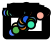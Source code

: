 <?xml version="1.0"?>
<!DOCTYPE ipe SYSTEM "ipe.dtd">
<ipe version="70218">
<ipestyle name="alpha-values">
<opacity name="255" value="1"/>
</ipestyle>
<ipestyle name="paper-size">
<layout paper="1000 1000" origin="0 0" frame="1000 1000"/>
</ipestyle>
<ipestyle name="marks">
<symbol name="mark/disk(sx)" transformations="translations">
<path fill="sym-stroke">
0.6 0 0 0.6 0 0 e
</path>
</symbol>
<symbol name="mark/fdisk(sfx)" transformations="translations">
<group>
<path fill="sym-fill">
0.5 0 0 0.5 0 0 e
</path>
<path fill="sym-stroke" fillrule="eofill">
0.6 0 0 0.6 0 0 e
0.4 0 0 0.4 0 0 e
</path>
</group>
</symbol>
</ipestyle>
<page>
<layer name="alpha"/>
<path layer="alpha" stroke="0" pen="3" opacity="255" stroke-opacity="opaque">
-0.0753138 0.736402 m
13.9247 0.736402 l
13.9247 8.80335 l
-0.0753138 8.80335 l
-0.0753138 0.736402 l
h
</path>
<path stroke="0" pen="3" opacity="255" stroke-opacity="opaque">
6.89945 10.9033 m
6.89945 11.4033 l
</path>
<path stroke="0" pen="3" opacity="255" stroke-opacity="opaque">
6.89945 10.9033 m
6.89945 11.4033 l
</path>
<path stroke="0" pen="3" opacity="255" stroke-opacity="opaque">
12.8478 9.10335 m
13.9247 9.10335 l
</path>
<path stroke="0" pen="3" opacity="255" stroke-opacity="opaque">
12.8478 8.80335 m
12.8478 9.10335 l
</path>
<path stroke="0" pen="3" opacity="255" stroke-opacity="opaque">
13.9247 8.80335 m
13.9247 9.10335 l
</path>
<path stroke="0" pen="3" opacity="255" stroke-opacity="opaque">
6.89945 10.9033 m
6.89945 11.4033 l
</path>
<path stroke="0" pen="3" opacity="255" stroke-opacity="opaque">
6.89945 10.9033 m
6.89945 11.4033 l
</path>
<path stroke="0" pen="3" opacity="255" stroke-opacity="opaque">
6.89945 10.9033 m
6.89945 11.4033 l
</path>
<path stroke="0" pen="3" opacity="255" stroke-opacity="opaque">
6.89945 10.9033 m
6.89945 11.4033 l
</path>
<path stroke="0" pen="3" opacity="255" stroke-opacity="opaque">
6.89945 10.9033 m
6.89945 11.4033 l
</path>
<path stroke="0" pen="3" opacity="255" stroke-opacity="opaque">
9.61699 9.10335 m
10.6939 9.10335 l
</path>
<path stroke="0" pen="3" opacity="255" stroke-opacity="opaque">
9.61699 8.80335 m
9.61699 9.10335 l
</path>
<path stroke="0" pen="3" opacity="255" stroke-opacity="opaque">
10.6939 8.80335 m
10.6939 9.10335 l
</path>
<path stroke="0" pen="3" opacity="255" stroke-opacity="opaque">
6.89945 10.9033 m
6.89945 11.4033 l
</path>
<path stroke="0" pen="3" opacity="255" stroke-opacity="opaque">
11.7708 9.40335 m
10.1555 9.40335 l
</path>
<path stroke="0" pen="3" opacity="255" stroke-opacity="opaque">
11.7708 8.80335 m
11.7708 9.40335 l
</path>
<path stroke="0" pen="3" opacity="255" stroke-opacity="opaque">
10.1555 9.10335 m
10.1555 9.40335 l
</path>
<path stroke="0" pen="3" opacity="255" stroke-opacity="opaque">
6.89945 10.9033 m
6.89945 11.4033 l
</path>
<path stroke="0" pen="3" opacity="255" stroke-opacity="opaque">
8.54007 9.70335 m
10.9631 9.70335 l
</path>
<path stroke="0" pen="3" opacity="255" stroke-opacity="opaque">
8.54007 8.80335 m
8.54007 9.70335 l
</path>
<path stroke="0" pen="3" opacity="255" stroke-opacity="opaque">
10.9631 9.40335 m
10.9631 9.70335 l
</path>
<path stroke="0" pen="3" opacity="255" stroke-opacity="opaque">
6.89945 10.9033 m
6.89945 11.4033 l
</path>
<path stroke="0" pen="3" opacity="255" stroke-opacity="opaque">
13.3862 10.0033 m
9.75161 10.0033 l
</path>
<path stroke="0" pen="3" opacity="255" stroke-opacity="opaque">
13.3862 9.10335 m
13.3862 10.0033 l
</path>
<path stroke="0" pen="3" opacity="255" stroke-opacity="opaque">
9.75161 9.70335 m
9.75161 10.0033 l
</path>
<path stroke="0" pen="3" opacity="255" stroke-opacity="opaque">
6.89945 10.9033 m
6.89945 11.4033 l
</path>
<path stroke="0" pen="3" opacity="255" stroke-opacity="opaque">
6.89945 10.9033 m
6.89945 11.4033 l
</path>
<path stroke="0" pen="3" opacity="255" stroke-opacity="opaque">
6.89945 10.9033 m
6.89945 11.4033 l
</path>
<path stroke="0" pen="3" opacity="255" stroke-opacity="opaque">
6.89945 10.9033 m
6.89945 11.4033 l
</path>
<path stroke="0" pen="3" opacity="255" stroke-opacity="opaque">
7.46315 9.10335 m
6.38622 9.10335 l
</path>
<path stroke="0" pen="3" opacity="255" stroke-opacity="opaque">
7.46315 8.80335 m
7.46315 9.10335 l
</path>
<path stroke="0" pen="3" opacity="255" stroke-opacity="opaque">
6.38622 8.80335 m
6.38622 9.10335 l
</path>
<path stroke="0" pen="3" opacity="255" stroke-opacity="opaque">
6.89945 10.9033 m
6.89945 11.4033 l
</path>
<path stroke="0" pen="3" opacity="255" stroke-opacity="opaque">
6.89945 10.9033 m
6.89945 11.4033 l
</path>
<path stroke="0" pen="3" opacity="255" stroke-opacity="opaque">
6.89945 10.9033 m
6.89945 11.4033 l
</path>
<path stroke="0" pen="3" opacity="255" stroke-opacity="opaque">
6.89945 10.9033 m
6.89945 11.4033 l
</path>
<path stroke="0" pen="3" opacity="255" stroke-opacity="opaque">
6.89945 10.9033 m
6.89945 11.4033 l
</path>
<path stroke="0" pen="3" opacity="255" stroke-opacity="opaque">
6.89945 10.9033 m
6.89945 11.4033 l
</path>
<path stroke="0" pen="3" opacity="255" stroke-opacity="opaque">
3.15546 9.10335 m
4.23238 9.10335 l
</path>
<path stroke="0" pen="3" opacity="255" stroke-opacity="opaque">
3.15546 8.80335 m
3.15546 9.10335 l
</path>
<path stroke="0" pen="3" opacity="255" stroke-opacity="opaque">
4.23238 8.80335 m
4.23238 9.10335 l
</path>
<path stroke="0" pen="3" opacity="255" stroke-opacity="opaque">
6.89945 10.9033 m
6.89945 11.4033 l
</path>
<path stroke="0" pen="3" opacity="255" stroke-opacity="opaque">
5.3093 9.40335 m
3.69392 9.40335 l
</path>
<path stroke="0" pen="3" opacity="255" stroke-opacity="opaque">
5.3093 8.80335 m
5.3093 9.40335 l
</path>
<path stroke="0" pen="3" opacity="255" stroke-opacity="opaque">
3.69392 9.10335 m
3.69392 9.40335 l
</path>
<path stroke="0" pen="3" opacity="255" stroke-opacity="opaque">
6.89945 10.9033 m
6.89945 11.4033 l
</path>
<path stroke="0" pen="3" opacity="255" stroke-opacity="opaque">
2.07853 9.70335 m
4.50161 9.70335 l
</path>
<path stroke="0" pen="3" opacity="255" stroke-opacity="opaque">
2.07853 8.80335 m
2.07853 9.70335 l
</path>
<path stroke="0" pen="3" opacity="255" stroke-opacity="opaque">
4.50161 9.40335 m
4.50161 9.70335 l
</path>
<path stroke="0" pen="3" opacity="255" stroke-opacity="opaque">
6.89945 10.9033 m
6.89945 11.4033 l
</path>
<path stroke="0" pen="3" opacity="255" stroke-opacity="opaque">
1.00161 10.0033 m
3.29007 10.0033 l
</path>
<path stroke="0" pen="3" opacity="255" stroke-opacity="opaque">
1.00161 8.80335 m
1.00161 10.0033 l
</path>
<path stroke="0" pen="3" opacity="255" stroke-opacity="opaque">
3.29007 9.70335 m
3.29007 10.0033 l
</path>
<path stroke="0" pen="3" opacity="255" stroke-opacity="opaque">
6.89945 10.9033 m
6.89945 11.4033 l
</path>
<path stroke="0" pen="3" opacity="255" stroke-opacity="opaque">
6.92469 10.3033 m
2.14584 10.3033 l
</path>
<path stroke="0" pen="3" opacity="255" stroke-opacity="opaque">
6.92469 9.10335 m
6.92469 10.3033 l
</path>
<path stroke="0" pen="3" opacity="255" stroke-opacity="opaque">
2.14584 10.0033 m
2.14584 10.3033 l
</path>
<path stroke="0" pen="3" opacity="255" stroke-opacity="opaque">
6.89945 10.9033 m
6.89945 11.4033 l
</path>
<path stroke="0" pen="3" opacity="255" stroke-opacity="opaque">
-0.0753138 10.6033 m
4.53526 10.6033 l
</path>
<path stroke="0" pen="3" opacity="255" stroke-opacity="opaque">
-0.0753138 8.80335 m
-0.0753138 10.6033 l
</path>
<path stroke="0" pen="3" opacity="255" stroke-opacity="opaque">
4.53526 10.3033 m
4.53526 10.6033 l
</path>
<path stroke="0" pen="3" opacity="255" stroke-opacity="opaque">
6.89945 10.9033 m
6.89945 11.4033 l
</path>
<path stroke="0" pen="3" opacity="255" stroke-opacity="opaque">
11.5689 10.9033 m
2.22997 10.9033 l
</path>
<path stroke="0" pen="3" opacity="255" stroke-opacity="opaque">
11.5689 10.0033 m
11.5689 10.9033 l
</path>
<path stroke="0" pen="3" opacity="255" stroke-opacity="opaque">
2.22997 10.6033 m
2.22997 10.9033 l
</path>
<path stroke="0" pen="3" opacity="255" stroke-opacity="opaque">
6.89945 10.9033 m
6.89945 11.4033 l
</path>
<use name="mark/fdisk(sfx)" pos="12.8478 8.80335" size="normal" fill="1 0.596 0.662"/>
<use name="mark/fdisk(sfx)" pos="13.9247 8.80335" size="normal" fill="1 0.69 0.611"/>
<use name="mark/fdisk(sfx)" pos="13.3862 9.10335" size="normal" fill="0"/>
<use name="mark/fdisk(sfx)" pos="8.54007 8.80335" size="normal" fill="1 0.937 0.647"/>
<use name="mark/fdisk(sfx)" pos="11.7708 8.80335" size="normal" fill="0.635 1 0.011"/>
<use name="mark/fdisk(sfx)" pos="9.61699 8.80335" size="normal" fill="0.16 0.956 0.552"/>
<use name="mark/fdisk(sfx)" pos="10.6939 8.80335" size="normal" fill="0.231 0.905 0.682"/>
<use name="mark/fdisk(sfx)" pos="10.1555 9.10335" size="normal" fill="0"/>
<use name="mark/fdisk(sfx)" pos="10.9631 9.40335" size="normal" fill="0"/>
<use name="mark/fdisk(sfx)" pos="9.75161 9.70335" size="normal" fill="0"/>
<use name="mark/fdisk(sfx)" pos="11.5689 10.0033" size="normal" fill="0"/>
<use name="mark/fdisk(sfx)" pos="-0.0753138 8.80335" size="normal" fill="0.341 0.525 1"/>
<use name="mark/fdisk(sfx)" pos="7.46315 8.80335" size="normal" fill="0.913 0.505 0.149"/>
<use name="mark/fdisk(sfx)" pos="6.38622 8.80335" size="normal" fill="0.847 0.58 0.219"/>
<use name="mark/fdisk(sfx)" pos="6.92469 9.10335" size="normal" fill="0"/>
<use name="mark/fdisk(sfx)" pos="1.00161 8.80335" size="normal" fill="0.329 0.709 0.305"/>
<use name="mark/fdisk(sfx)" pos="2.07853 8.80335" size="normal" fill="0.337 0.584 0.556"/>
<use name="mark/fdisk(sfx)" pos="5.3093 8.80335" size="normal" fill="0.301 0.505 0.576"/>
<use name="mark/fdisk(sfx)" pos="3.15546 8.80335" size="normal" fill="0.25 0.447 0.65"/>
<use name="mark/fdisk(sfx)" pos="4.23238 8.80335" size="normal" fill="0.129 0.376 0.901"/>
<use name="mark/fdisk(sfx)" pos="3.69392 9.10335" size="normal" fill="0"/>
<use name="mark/fdisk(sfx)" pos="4.50161 9.40335" size="normal" fill="0"/>
<use name="mark/fdisk(sfx)" pos="3.29007 9.70335" size="normal" fill="0"/>
<use name="mark/fdisk(sfx)" pos="2.14584 10.0033" size="normal" fill="0"/>
<use name="mark/fdisk(sfx)" pos="4.53526 10.3033" size="normal" fill="0"/>
<use name="mark/fdisk(sfx)" pos="2.22997 10.6033" size="normal" fill="0"/>
<use name="mark/fdisk(sfx)" pos="6.89945 10.9033" size="normal" fill="0"/>
<use name="mark/fdisk(sfx)" pos="3.28452 3.59833" size="normal" fill="1 0.937 0.647"/>
<use name="mark/fdisk(sfx)" pos="1.96653 2.25941" size="normal" fill="0.337 0.584 0.556"/>
<use name="mark/fdisk(sfx)" pos="1.92469 1.7364" size="normal" fill="0.341 0.525 1"/>
<use name="mark/fdisk(sfx)" pos="3.20084 2.5523" size="normal" fill="0.329 0.709 0.305"/>
<use name="mark/fdisk(sfx)" pos="6.15063 3.49372" size="normal" fill="0.16 0.956 0.552"/>
<use name="mark/fdisk(sfx)" pos="5.64854 3.87029" size="normal" fill="0.913 0.505 0.149"/>
<use name="mark/fdisk(sfx)" pos="5.20921 4.8954" size="normal" fill="0.25 0.447 0.65"/>
<use name="mark/fdisk(sfx)" pos="5.66946 6.0251" size="normal" fill="0.847 0.58 0.219"/>
<use name="mark/fdisk(sfx)" pos="6.48536 6.7364" size="normal" fill="1 0.596 0.662"/>
<use name="mark/fdisk(sfx)" pos="6.90377 6.42259" size="normal" fill="0.129 0.376 0.901"/>
<use name="mark/fdisk(sfx)" pos="9.05858 6.10879" size="normal" fill="0.301 0.505 0.576"/>
<use name="mark/fdisk(sfx)" pos="11.9247 7.80335" size="normal" fill="1 0.69 0.611"/>
<use name="mark/fdisk(sfx)" pos="8.53556 5.25105" size="normal" fill="0.635 1 0.011"/>
<use name="mark/fdisk(sfx)" pos="8.57741 4.53975" size="normal" fill="0.231 0.905 0.682"/>
</page>
</ipe>
